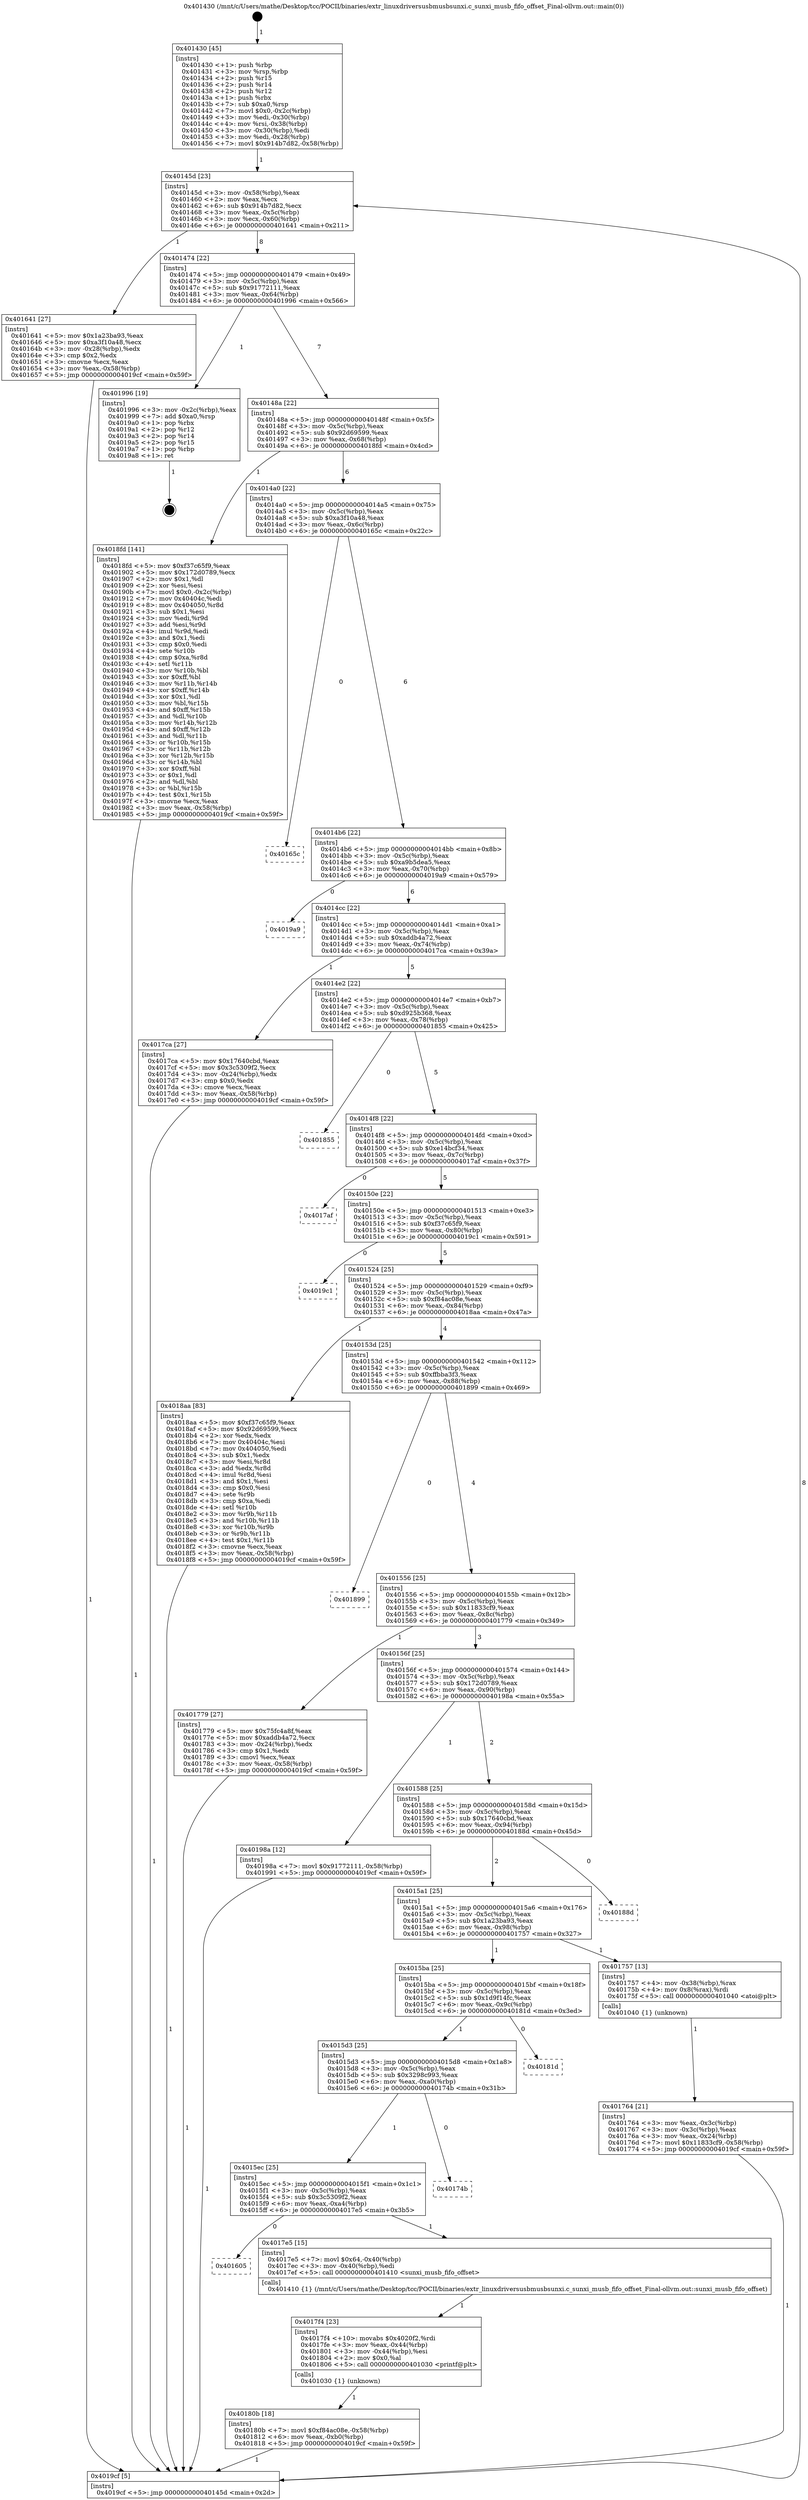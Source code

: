 digraph "0x401430" {
  label = "0x401430 (/mnt/c/Users/mathe/Desktop/tcc/POCII/binaries/extr_linuxdriversusbmusbsunxi.c_sunxi_musb_fifo_offset_Final-ollvm.out::main(0))"
  labelloc = "t"
  node[shape=record]

  Entry [label="",width=0.3,height=0.3,shape=circle,fillcolor=black,style=filled]
  "0x40145d" [label="{
     0x40145d [23]\l
     | [instrs]\l
     &nbsp;&nbsp;0x40145d \<+3\>: mov -0x58(%rbp),%eax\l
     &nbsp;&nbsp;0x401460 \<+2\>: mov %eax,%ecx\l
     &nbsp;&nbsp;0x401462 \<+6\>: sub $0x914b7d82,%ecx\l
     &nbsp;&nbsp;0x401468 \<+3\>: mov %eax,-0x5c(%rbp)\l
     &nbsp;&nbsp;0x40146b \<+3\>: mov %ecx,-0x60(%rbp)\l
     &nbsp;&nbsp;0x40146e \<+6\>: je 0000000000401641 \<main+0x211\>\l
  }"]
  "0x401641" [label="{
     0x401641 [27]\l
     | [instrs]\l
     &nbsp;&nbsp;0x401641 \<+5\>: mov $0x1a23ba93,%eax\l
     &nbsp;&nbsp;0x401646 \<+5\>: mov $0xa3f10a48,%ecx\l
     &nbsp;&nbsp;0x40164b \<+3\>: mov -0x28(%rbp),%edx\l
     &nbsp;&nbsp;0x40164e \<+3\>: cmp $0x2,%edx\l
     &nbsp;&nbsp;0x401651 \<+3\>: cmovne %ecx,%eax\l
     &nbsp;&nbsp;0x401654 \<+3\>: mov %eax,-0x58(%rbp)\l
     &nbsp;&nbsp;0x401657 \<+5\>: jmp 00000000004019cf \<main+0x59f\>\l
  }"]
  "0x401474" [label="{
     0x401474 [22]\l
     | [instrs]\l
     &nbsp;&nbsp;0x401474 \<+5\>: jmp 0000000000401479 \<main+0x49\>\l
     &nbsp;&nbsp;0x401479 \<+3\>: mov -0x5c(%rbp),%eax\l
     &nbsp;&nbsp;0x40147c \<+5\>: sub $0x91772111,%eax\l
     &nbsp;&nbsp;0x401481 \<+3\>: mov %eax,-0x64(%rbp)\l
     &nbsp;&nbsp;0x401484 \<+6\>: je 0000000000401996 \<main+0x566\>\l
  }"]
  "0x4019cf" [label="{
     0x4019cf [5]\l
     | [instrs]\l
     &nbsp;&nbsp;0x4019cf \<+5\>: jmp 000000000040145d \<main+0x2d\>\l
  }"]
  "0x401430" [label="{
     0x401430 [45]\l
     | [instrs]\l
     &nbsp;&nbsp;0x401430 \<+1\>: push %rbp\l
     &nbsp;&nbsp;0x401431 \<+3\>: mov %rsp,%rbp\l
     &nbsp;&nbsp;0x401434 \<+2\>: push %r15\l
     &nbsp;&nbsp;0x401436 \<+2\>: push %r14\l
     &nbsp;&nbsp;0x401438 \<+2\>: push %r12\l
     &nbsp;&nbsp;0x40143a \<+1\>: push %rbx\l
     &nbsp;&nbsp;0x40143b \<+7\>: sub $0xa0,%rsp\l
     &nbsp;&nbsp;0x401442 \<+7\>: movl $0x0,-0x2c(%rbp)\l
     &nbsp;&nbsp;0x401449 \<+3\>: mov %edi,-0x30(%rbp)\l
     &nbsp;&nbsp;0x40144c \<+4\>: mov %rsi,-0x38(%rbp)\l
     &nbsp;&nbsp;0x401450 \<+3\>: mov -0x30(%rbp),%edi\l
     &nbsp;&nbsp;0x401453 \<+3\>: mov %edi,-0x28(%rbp)\l
     &nbsp;&nbsp;0x401456 \<+7\>: movl $0x914b7d82,-0x58(%rbp)\l
  }"]
  Exit [label="",width=0.3,height=0.3,shape=circle,fillcolor=black,style=filled,peripheries=2]
  "0x401996" [label="{
     0x401996 [19]\l
     | [instrs]\l
     &nbsp;&nbsp;0x401996 \<+3\>: mov -0x2c(%rbp),%eax\l
     &nbsp;&nbsp;0x401999 \<+7\>: add $0xa0,%rsp\l
     &nbsp;&nbsp;0x4019a0 \<+1\>: pop %rbx\l
     &nbsp;&nbsp;0x4019a1 \<+2\>: pop %r12\l
     &nbsp;&nbsp;0x4019a3 \<+2\>: pop %r14\l
     &nbsp;&nbsp;0x4019a5 \<+2\>: pop %r15\l
     &nbsp;&nbsp;0x4019a7 \<+1\>: pop %rbp\l
     &nbsp;&nbsp;0x4019a8 \<+1\>: ret\l
  }"]
  "0x40148a" [label="{
     0x40148a [22]\l
     | [instrs]\l
     &nbsp;&nbsp;0x40148a \<+5\>: jmp 000000000040148f \<main+0x5f\>\l
     &nbsp;&nbsp;0x40148f \<+3\>: mov -0x5c(%rbp),%eax\l
     &nbsp;&nbsp;0x401492 \<+5\>: sub $0x92d69599,%eax\l
     &nbsp;&nbsp;0x401497 \<+3\>: mov %eax,-0x68(%rbp)\l
     &nbsp;&nbsp;0x40149a \<+6\>: je 00000000004018fd \<main+0x4cd\>\l
  }"]
  "0x40180b" [label="{
     0x40180b [18]\l
     | [instrs]\l
     &nbsp;&nbsp;0x40180b \<+7\>: movl $0xf84ac08e,-0x58(%rbp)\l
     &nbsp;&nbsp;0x401812 \<+6\>: mov %eax,-0xb0(%rbp)\l
     &nbsp;&nbsp;0x401818 \<+5\>: jmp 00000000004019cf \<main+0x59f\>\l
  }"]
  "0x4018fd" [label="{
     0x4018fd [141]\l
     | [instrs]\l
     &nbsp;&nbsp;0x4018fd \<+5\>: mov $0xf37c65f9,%eax\l
     &nbsp;&nbsp;0x401902 \<+5\>: mov $0x172d0789,%ecx\l
     &nbsp;&nbsp;0x401907 \<+2\>: mov $0x1,%dl\l
     &nbsp;&nbsp;0x401909 \<+2\>: xor %esi,%esi\l
     &nbsp;&nbsp;0x40190b \<+7\>: movl $0x0,-0x2c(%rbp)\l
     &nbsp;&nbsp;0x401912 \<+7\>: mov 0x40404c,%edi\l
     &nbsp;&nbsp;0x401919 \<+8\>: mov 0x404050,%r8d\l
     &nbsp;&nbsp;0x401921 \<+3\>: sub $0x1,%esi\l
     &nbsp;&nbsp;0x401924 \<+3\>: mov %edi,%r9d\l
     &nbsp;&nbsp;0x401927 \<+3\>: add %esi,%r9d\l
     &nbsp;&nbsp;0x40192a \<+4\>: imul %r9d,%edi\l
     &nbsp;&nbsp;0x40192e \<+3\>: and $0x1,%edi\l
     &nbsp;&nbsp;0x401931 \<+3\>: cmp $0x0,%edi\l
     &nbsp;&nbsp;0x401934 \<+4\>: sete %r10b\l
     &nbsp;&nbsp;0x401938 \<+4\>: cmp $0xa,%r8d\l
     &nbsp;&nbsp;0x40193c \<+4\>: setl %r11b\l
     &nbsp;&nbsp;0x401940 \<+3\>: mov %r10b,%bl\l
     &nbsp;&nbsp;0x401943 \<+3\>: xor $0xff,%bl\l
     &nbsp;&nbsp;0x401946 \<+3\>: mov %r11b,%r14b\l
     &nbsp;&nbsp;0x401949 \<+4\>: xor $0xff,%r14b\l
     &nbsp;&nbsp;0x40194d \<+3\>: xor $0x1,%dl\l
     &nbsp;&nbsp;0x401950 \<+3\>: mov %bl,%r15b\l
     &nbsp;&nbsp;0x401953 \<+4\>: and $0xff,%r15b\l
     &nbsp;&nbsp;0x401957 \<+3\>: and %dl,%r10b\l
     &nbsp;&nbsp;0x40195a \<+3\>: mov %r14b,%r12b\l
     &nbsp;&nbsp;0x40195d \<+4\>: and $0xff,%r12b\l
     &nbsp;&nbsp;0x401961 \<+3\>: and %dl,%r11b\l
     &nbsp;&nbsp;0x401964 \<+3\>: or %r10b,%r15b\l
     &nbsp;&nbsp;0x401967 \<+3\>: or %r11b,%r12b\l
     &nbsp;&nbsp;0x40196a \<+3\>: xor %r12b,%r15b\l
     &nbsp;&nbsp;0x40196d \<+3\>: or %r14b,%bl\l
     &nbsp;&nbsp;0x401970 \<+3\>: xor $0xff,%bl\l
     &nbsp;&nbsp;0x401973 \<+3\>: or $0x1,%dl\l
     &nbsp;&nbsp;0x401976 \<+2\>: and %dl,%bl\l
     &nbsp;&nbsp;0x401978 \<+3\>: or %bl,%r15b\l
     &nbsp;&nbsp;0x40197b \<+4\>: test $0x1,%r15b\l
     &nbsp;&nbsp;0x40197f \<+3\>: cmovne %ecx,%eax\l
     &nbsp;&nbsp;0x401982 \<+3\>: mov %eax,-0x58(%rbp)\l
     &nbsp;&nbsp;0x401985 \<+5\>: jmp 00000000004019cf \<main+0x59f\>\l
  }"]
  "0x4014a0" [label="{
     0x4014a0 [22]\l
     | [instrs]\l
     &nbsp;&nbsp;0x4014a0 \<+5\>: jmp 00000000004014a5 \<main+0x75\>\l
     &nbsp;&nbsp;0x4014a5 \<+3\>: mov -0x5c(%rbp),%eax\l
     &nbsp;&nbsp;0x4014a8 \<+5\>: sub $0xa3f10a48,%eax\l
     &nbsp;&nbsp;0x4014ad \<+3\>: mov %eax,-0x6c(%rbp)\l
     &nbsp;&nbsp;0x4014b0 \<+6\>: je 000000000040165c \<main+0x22c\>\l
  }"]
  "0x4017f4" [label="{
     0x4017f4 [23]\l
     | [instrs]\l
     &nbsp;&nbsp;0x4017f4 \<+10\>: movabs $0x4020f2,%rdi\l
     &nbsp;&nbsp;0x4017fe \<+3\>: mov %eax,-0x44(%rbp)\l
     &nbsp;&nbsp;0x401801 \<+3\>: mov -0x44(%rbp),%esi\l
     &nbsp;&nbsp;0x401804 \<+2\>: mov $0x0,%al\l
     &nbsp;&nbsp;0x401806 \<+5\>: call 0000000000401030 \<printf@plt\>\l
     | [calls]\l
     &nbsp;&nbsp;0x401030 \{1\} (unknown)\l
  }"]
  "0x40165c" [label="{
     0x40165c\l
  }", style=dashed]
  "0x4014b6" [label="{
     0x4014b6 [22]\l
     | [instrs]\l
     &nbsp;&nbsp;0x4014b6 \<+5\>: jmp 00000000004014bb \<main+0x8b\>\l
     &nbsp;&nbsp;0x4014bb \<+3\>: mov -0x5c(%rbp),%eax\l
     &nbsp;&nbsp;0x4014be \<+5\>: sub $0xa9b5dea5,%eax\l
     &nbsp;&nbsp;0x4014c3 \<+3\>: mov %eax,-0x70(%rbp)\l
     &nbsp;&nbsp;0x4014c6 \<+6\>: je 00000000004019a9 \<main+0x579\>\l
  }"]
  "0x401605" [label="{
     0x401605\l
  }", style=dashed]
  "0x4019a9" [label="{
     0x4019a9\l
  }", style=dashed]
  "0x4014cc" [label="{
     0x4014cc [22]\l
     | [instrs]\l
     &nbsp;&nbsp;0x4014cc \<+5\>: jmp 00000000004014d1 \<main+0xa1\>\l
     &nbsp;&nbsp;0x4014d1 \<+3\>: mov -0x5c(%rbp),%eax\l
     &nbsp;&nbsp;0x4014d4 \<+5\>: sub $0xaddb4a72,%eax\l
     &nbsp;&nbsp;0x4014d9 \<+3\>: mov %eax,-0x74(%rbp)\l
     &nbsp;&nbsp;0x4014dc \<+6\>: je 00000000004017ca \<main+0x39a\>\l
  }"]
  "0x4017e5" [label="{
     0x4017e5 [15]\l
     | [instrs]\l
     &nbsp;&nbsp;0x4017e5 \<+7\>: movl $0x64,-0x40(%rbp)\l
     &nbsp;&nbsp;0x4017ec \<+3\>: mov -0x40(%rbp),%edi\l
     &nbsp;&nbsp;0x4017ef \<+5\>: call 0000000000401410 \<sunxi_musb_fifo_offset\>\l
     | [calls]\l
     &nbsp;&nbsp;0x401410 \{1\} (/mnt/c/Users/mathe/Desktop/tcc/POCII/binaries/extr_linuxdriversusbmusbsunxi.c_sunxi_musb_fifo_offset_Final-ollvm.out::sunxi_musb_fifo_offset)\l
  }"]
  "0x4017ca" [label="{
     0x4017ca [27]\l
     | [instrs]\l
     &nbsp;&nbsp;0x4017ca \<+5\>: mov $0x17640cbd,%eax\l
     &nbsp;&nbsp;0x4017cf \<+5\>: mov $0x3c5309f2,%ecx\l
     &nbsp;&nbsp;0x4017d4 \<+3\>: mov -0x24(%rbp),%edx\l
     &nbsp;&nbsp;0x4017d7 \<+3\>: cmp $0x0,%edx\l
     &nbsp;&nbsp;0x4017da \<+3\>: cmove %ecx,%eax\l
     &nbsp;&nbsp;0x4017dd \<+3\>: mov %eax,-0x58(%rbp)\l
     &nbsp;&nbsp;0x4017e0 \<+5\>: jmp 00000000004019cf \<main+0x59f\>\l
  }"]
  "0x4014e2" [label="{
     0x4014e2 [22]\l
     | [instrs]\l
     &nbsp;&nbsp;0x4014e2 \<+5\>: jmp 00000000004014e7 \<main+0xb7\>\l
     &nbsp;&nbsp;0x4014e7 \<+3\>: mov -0x5c(%rbp),%eax\l
     &nbsp;&nbsp;0x4014ea \<+5\>: sub $0xd925b368,%eax\l
     &nbsp;&nbsp;0x4014ef \<+3\>: mov %eax,-0x78(%rbp)\l
     &nbsp;&nbsp;0x4014f2 \<+6\>: je 0000000000401855 \<main+0x425\>\l
  }"]
  "0x4015ec" [label="{
     0x4015ec [25]\l
     | [instrs]\l
     &nbsp;&nbsp;0x4015ec \<+5\>: jmp 00000000004015f1 \<main+0x1c1\>\l
     &nbsp;&nbsp;0x4015f1 \<+3\>: mov -0x5c(%rbp),%eax\l
     &nbsp;&nbsp;0x4015f4 \<+5\>: sub $0x3c5309f2,%eax\l
     &nbsp;&nbsp;0x4015f9 \<+6\>: mov %eax,-0xa4(%rbp)\l
     &nbsp;&nbsp;0x4015ff \<+6\>: je 00000000004017e5 \<main+0x3b5\>\l
  }"]
  "0x401855" [label="{
     0x401855\l
  }", style=dashed]
  "0x4014f8" [label="{
     0x4014f8 [22]\l
     | [instrs]\l
     &nbsp;&nbsp;0x4014f8 \<+5\>: jmp 00000000004014fd \<main+0xcd\>\l
     &nbsp;&nbsp;0x4014fd \<+3\>: mov -0x5c(%rbp),%eax\l
     &nbsp;&nbsp;0x401500 \<+5\>: sub $0xe14bcf34,%eax\l
     &nbsp;&nbsp;0x401505 \<+3\>: mov %eax,-0x7c(%rbp)\l
     &nbsp;&nbsp;0x401508 \<+6\>: je 00000000004017af \<main+0x37f\>\l
  }"]
  "0x40174b" [label="{
     0x40174b\l
  }", style=dashed]
  "0x4017af" [label="{
     0x4017af\l
  }", style=dashed]
  "0x40150e" [label="{
     0x40150e [22]\l
     | [instrs]\l
     &nbsp;&nbsp;0x40150e \<+5\>: jmp 0000000000401513 \<main+0xe3\>\l
     &nbsp;&nbsp;0x401513 \<+3\>: mov -0x5c(%rbp),%eax\l
     &nbsp;&nbsp;0x401516 \<+5\>: sub $0xf37c65f9,%eax\l
     &nbsp;&nbsp;0x40151b \<+3\>: mov %eax,-0x80(%rbp)\l
     &nbsp;&nbsp;0x40151e \<+6\>: je 00000000004019c1 \<main+0x591\>\l
  }"]
  "0x4015d3" [label="{
     0x4015d3 [25]\l
     | [instrs]\l
     &nbsp;&nbsp;0x4015d3 \<+5\>: jmp 00000000004015d8 \<main+0x1a8\>\l
     &nbsp;&nbsp;0x4015d8 \<+3\>: mov -0x5c(%rbp),%eax\l
     &nbsp;&nbsp;0x4015db \<+5\>: sub $0x3298c993,%eax\l
     &nbsp;&nbsp;0x4015e0 \<+6\>: mov %eax,-0xa0(%rbp)\l
     &nbsp;&nbsp;0x4015e6 \<+6\>: je 000000000040174b \<main+0x31b\>\l
  }"]
  "0x4019c1" [label="{
     0x4019c1\l
  }", style=dashed]
  "0x401524" [label="{
     0x401524 [25]\l
     | [instrs]\l
     &nbsp;&nbsp;0x401524 \<+5\>: jmp 0000000000401529 \<main+0xf9\>\l
     &nbsp;&nbsp;0x401529 \<+3\>: mov -0x5c(%rbp),%eax\l
     &nbsp;&nbsp;0x40152c \<+5\>: sub $0xf84ac08e,%eax\l
     &nbsp;&nbsp;0x401531 \<+6\>: mov %eax,-0x84(%rbp)\l
     &nbsp;&nbsp;0x401537 \<+6\>: je 00000000004018aa \<main+0x47a\>\l
  }"]
  "0x40181d" [label="{
     0x40181d\l
  }", style=dashed]
  "0x4018aa" [label="{
     0x4018aa [83]\l
     | [instrs]\l
     &nbsp;&nbsp;0x4018aa \<+5\>: mov $0xf37c65f9,%eax\l
     &nbsp;&nbsp;0x4018af \<+5\>: mov $0x92d69599,%ecx\l
     &nbsp;&nbsp;0x4018b4 \<+2\>: xor %edx,%edx\l
     &nbsp;&nbsp;0x4018b6 \<+7\>: mov 0x40404c,%esi\l
     &nbsp;&nbsp;0x4018bd \<+7\>: mov 0x404050,%edi\l
     &nbsp;&nbsp;0x4018c4 \<+3\>: sub $0x1,%edx\l
     &nbsp;&nbsp;0x4018c7 \<+3\>: mov %esi,%r8d\l
     &nbsp;&nbsp;0x4018ca \<+3\>: add %edx,%r8d\l
     &nbsp;&nbsp;0x4018cd \<+4\>: imul %r8d,%esi\l
     &nbsp;&nbsp;0x4018d1 \<+3\>: and $0x1,%esi\l
     &nbsp;&nbsp;0x4018d4 \<+3\>: cmp $0x0,%esi\l
     &nbsp;&nbsp;0x4018d7 \<+4\>: sete %r9b\l
     &nbsp;&nbsp;0x4018db \<+3\>: cmp $0xa,%edi\l
     &nbsp;&nbsp;0x4018de \<+4\>: setl %r10b\l
     &nbsp;&nbsp;0x4018e2 \<+3\>: mov %r9b,%r11b\l
     &nbsp;&nbsp;0x4018e5 \<+3\>: and %r10b,%r11b\l
     &nbsp;&nbsp;0x4018e8 \<+3\>: xor %r10b,%r9b\l
     &nbsp;&nbsp;0x4018eb \<+3\>: or %r9b,%r11b\l
     &nbsp;&nbsp;0x4018ee \<+4\>: test $0x1,%r11b\l
     &nbsp;&nbsp;0x4018f2 \<+3\>: cmovne %ecx,%eax\l
     &nbsp;&nbsp;0x4018f5 \<+3\>: mov %eax,-0x58(%rbp)\l
     &nbsp;&nbsp;0x4018f8 \<+5\>: jmp 00000000004019cf \<main+0x59f\>\l
  }"]
  "0x40153d" [label="{
     0x40153d [25]\l
     | [instrs]\l
     &nbsp;&nbsp;0x40153d \<+5\>: jmp 0000000000401542 \<main+0x112\>\l
     &nbsp;&nbsp;0x401542 \<+3\>: mov -0x5c(%rbp),%eax\l
     &nbsp;&nbsp;0x401545 \<+5\>: sub $0xffbba3f3,%eax\l
     &nbsp;&nbsp;0x40154a \<+6\>: mov %eax,-0x88(%rbp)\l
     &nbsp;&nbsp;0x401550 \<+6\>: je 0000000000401899 \<main+0x469\>\l
  }"]
  "0x401764" [label="{
     0x401764 [21]\l
     | [instrs]\l
     &nbsp;&nbsp;0x401764 \<+3\>: mov %eax,-0x3c(%rbp)\l
     &nbsp;&nbsp;0x401767 \<+3\>: mov -0x3c(%rbp),%eax\l
     &nbsp;&nbsp;0x40176a \<+3\>: mov %eax,-0x24(%rbp)\l
     &nbsp;&nbsp;0x40176d \<+7\>: movl $0x11833cf9,-0x58(%rbp)\l
     &nbsp;&nbsp;0x401774 \<+5\>: jmp 00000000004019cf \<main+0x59f\>\l
  }"]
  "0x401899" [label="{
     0x401899\l
  }", style=dashed]
  "0x401556" [label="{
     0x401556 [25]\l
     | [instrs]\l
     &nbsp;&nbsp;0x401556 \<+5\>: jmp 000000000040155b \<main+0x12b\>\l
     &nbsp;&nbsp;0x40155b \<+3\>: mov -0x5c(%rbp),%eax\l
     &nbsp;&nbsp;0x40155e \<+5\>: sub $0x11833cf9,%eax\l
     &nbsp;&nbsp;0x401563 \<+6\>: mov %eax,-0x8c(%rbp)\l
     &nbsp;&nbsp;0x401569 \<+6\>: je 0000000000401779 \<main+0x349\>\l
  }"]
  "0x4015ba" [label="{
     0x4015ba [25]\l
     | [instrs]\l
     &nbsp;&nbsp;0x4015ba \<+5\>: jmp 00000000004015bf \<main+0x18f\>\l
     &nbsp;&nbsp;0x4015bf \<+3\>: mov -0x5c(%rbp),%eax\l
     &nbsp;&nbsp;0x4015c2 \<+5\>: sub $0x1d9f14fc,%eax\l
     &nbsp;&nbsp;0x4015c7 \<+6\>: mov %eax,-0x9c(%rbp)\l
     &nbsp;&nbsp;0x4015cd \<+6\>: je 000000000040181d \<main+0x3ed\>\l
  }"]
  "0x401779" [label="{
     0x401779 [27]\l
     | [instrs]\l
     &nbsp;&nbsp;0x401779 \<+5\>: mov $0x75fc4a8f,%eax\l
     &nbsp;&nbsp;0x40177e \<+5\>: mov $0xaddb4a72,%ecx\l
     &nbsp;&nbsp;0x401783 \<+3\>: mov -0x24(%rbp),%edx\l
     &nbsp;&nbsp;0x401786 \<+3\>: cmp $0x1,%edx\l
     &nbsp;&nbsp;0x401789 \<+3\>: cmovl %ecx,%eax\l
     &nbsp;&nbsp;0x40178c \<+3\>: mov %eax,-0x58(%rbp)\l
     &nbsp;&nbsp;0x40178f \<+5\>: jmp 00000000004019cf \<main+0x59f\>\l
  }"]
  "0x40156f" [label="{
     0x40156f [25]\l
     | [instrs]\l
     &nbsp;&nbsp;0x40156f \<+5\>: jmp 0000000000401574 \<main+0x144\>\l
     &nbsp;&nbsp;0x401574 \<+3\>: mov -0x5c(%rbp),%eax\l
     &nbsp;&nbsp;0x401577 \<+5\>: sub $0x172d0789,%eax\l
     &nbsp;&nbsp;0x40157c \<+6\>: mov %eax,-0x90(%rbp)\l
     &nbsp;&nbsp;0x401582 \<+6\>: je 000000000040198a \<main+0x55a\>\l
  }"]
  "0x401757" [label="{
     0x401757 [13]\l
     | [instrs]\l
     &nbsp;&nbsp;0x401757 \<+4\>: mov -0x38(%rbp),%rax\l
     &nbsp;&nbsp;0x40175b \<+4\>: mov 0x8(%rax),%rdi\l
     &nbsp;&nbsp;0x40175f \<+5\>: call 0000000000401040 \<atoi@plt\>\l
     | [calls]\l
     &nbsp;&nbsp;0x401040 \{1\} (unknown)\l
  }"]
  "0x40198a" [label="{
     0x40198a [12]\l
     | [instrs]\l
     &nbsp;&nbsp;0x40198a \<+7\>: movl $0x91772111,-0x58(%rbp)\l
     &nbsp;&nbsp;0x401991 \<+5\>: jmp 00000000004019cf \<main+0x59f\>\l
  }"]
  "0x401588" [label="{
     0x401588 [25]\l
     | [instrs]\l
     &nbsp;&nbsp;0x401588 \<+5\>: jmp 000000000040158d \<main+0x15d\>\l
     &nbsp;&nbsp;0x40158d \<+3\>: mov -0x5c(%rbp),%eax\l
     &nbsp;&nbsp;0x401590 \<+5\>: sub $0x17640cbd,%eax\l
     &nbsp;&nbsp;0x401595 \<+6\>: mov %eax,-0x94(%rbp)\l
     &nbsp;&nbsp;0x40159b \<+6\>: je 000000000040188d \<main+0x45d\>\l
  }"]
  "0x4015a1" [label="{
     0x4015a1 [25]\l
     | [instrs]\l
     &nbsp;&nbsp;0x4015a1 \<+5\>: jmp 00000000004015a6 \<main+0x176\>\l
     &nbsp;&nbsp;0x4015a6 \<+3\>: mov -0x5c(%rbp),%eax\l
     &nbsp;&nbsp;0x4015a9 \<+5\>: sub $0x1a23ba93,%eax\l
     &nbsp;&nbsp;0x4015ae \<+6\>: mov %eax,-0x98(%rbp)\l
     &nbsp;&nbsp;0x4015b4 \<+6\>: je 0000000000401757 \<main+0x327\>\l
  }"]
  "0x40188d" [label="{
     0x40188d\l
  }", style=dashed]
  Entry -> "0x401430" [label=" 1"]
  "0x40145d" -> "0x401641" [label=" 1"]
  "0x40145d" -> "0x401474" [label=" 8"]
  "0x401641" -> "0x4019cf" [label=" 1"]
  "0x401430" -> "0x40145d" [label=" 1"]
  "0x4019cf" -> "0x40145d" [label=" 8"]
  "0x401996" -> Exit [label=" 1"]
  "0x401474" -> "0x401996" [label=" 1"]
  "0x401474" -> "0x40148a" [label=" 7"]
  "0x40198a" -> "0x4019cf" [label=" 1"]
  "0x40148a" -> "0x4018fd" [label=" 1"]
  "0x40148a" -> "0x4014a0" [label=" 6"]
  "0x4018fd" -> "0x4019cf" [label=" 1"]
  "0x4014a0" -> "0x40165c" [label=" 0"]
  "0x4014a0" -> "0x4014b6" [label=" 6"]
  "0x4018aa" -> "0x4019cf" [label=" 1"]
  "0x4014b6" -> "0x4019a9" [label=" 0"]
  "0x4014b6" -> "0x4014cc" [label=" 6"]
  "0x40180b" -> "0x4019cf" [label=" 1"]
  "0x4014cc" -> "0x4017ca" [label=" 1"]
  "0x4014cc" -> "0x4014e2" [label=" 5"]
  "0x4017f4" -> "0x40180b" [label=" 1"]
  "0x4014e2" -> "0x401855" [label=" 0"]
  "0x4014e2" -> "0x4014f8" [label=" 5"]
  "0x4015ec" -> "0x401605" [label=" 0"]
  "0x4014f8" -> "0x4017af" [label=" 0"]
  "0x4014f8" -> "0x40150e" [label=" 5"]
  "0x4015ec" -> "0x4017e5" [label=" 1"]
  "0x40150e" -> "0x4019c1" [label=" 0"]
  "0x40150e" -> "0x401524" [label=" 5"]
  "0x4015d3" -> "0x4015ec" [label=" 1"]
  "0x401524" -> "0x4018aa" [label=" 1"]
  "0x401524" -> "0x40153d" [label=" 4"]
  "0x4015d3" -> "0x40174b" [label=" 0"]
  "0x40153d" -> "0x401899" [label=" 0"]
  "0x40153d" -> "0x401556" [label=" 4"]
  "0x4015ba" -> "0x4015d3" [label=" 1"]
  "0x401556" -> "0x401779" [label=" 1"]
  "0x401556" -> "0x40156f" [label=" 3"]
  "0x4015ba" -> "0x40181d" [label=" 0"]
  "0x40156f" -> "0x40198a" [label=" 1"]
  "0x40156f" -> "0x401588" [label=" 2"]
  "0x4017e5" -> "0x4017f4" [label=" 1"]
  "0x401588" -> "0x40188d" [label=" 0"]
  "0x401588" -> "0x4015a1" [label=" 2"]
  "0x4017ca" -> "0x4019cf" [label=" 1"]
  "0x4015a1" -> "0x401757" [label=" 1"]
  "0x4015a1" -> "0x4015ba" [label=" 1"]
  "0x401757" -> "0x401764" [label=" 1"]
  "0x401764" -> "0x4019cf" [label=" 1"]
  "0x401779" -> "0x4019cf" [label=" 1"]
}
